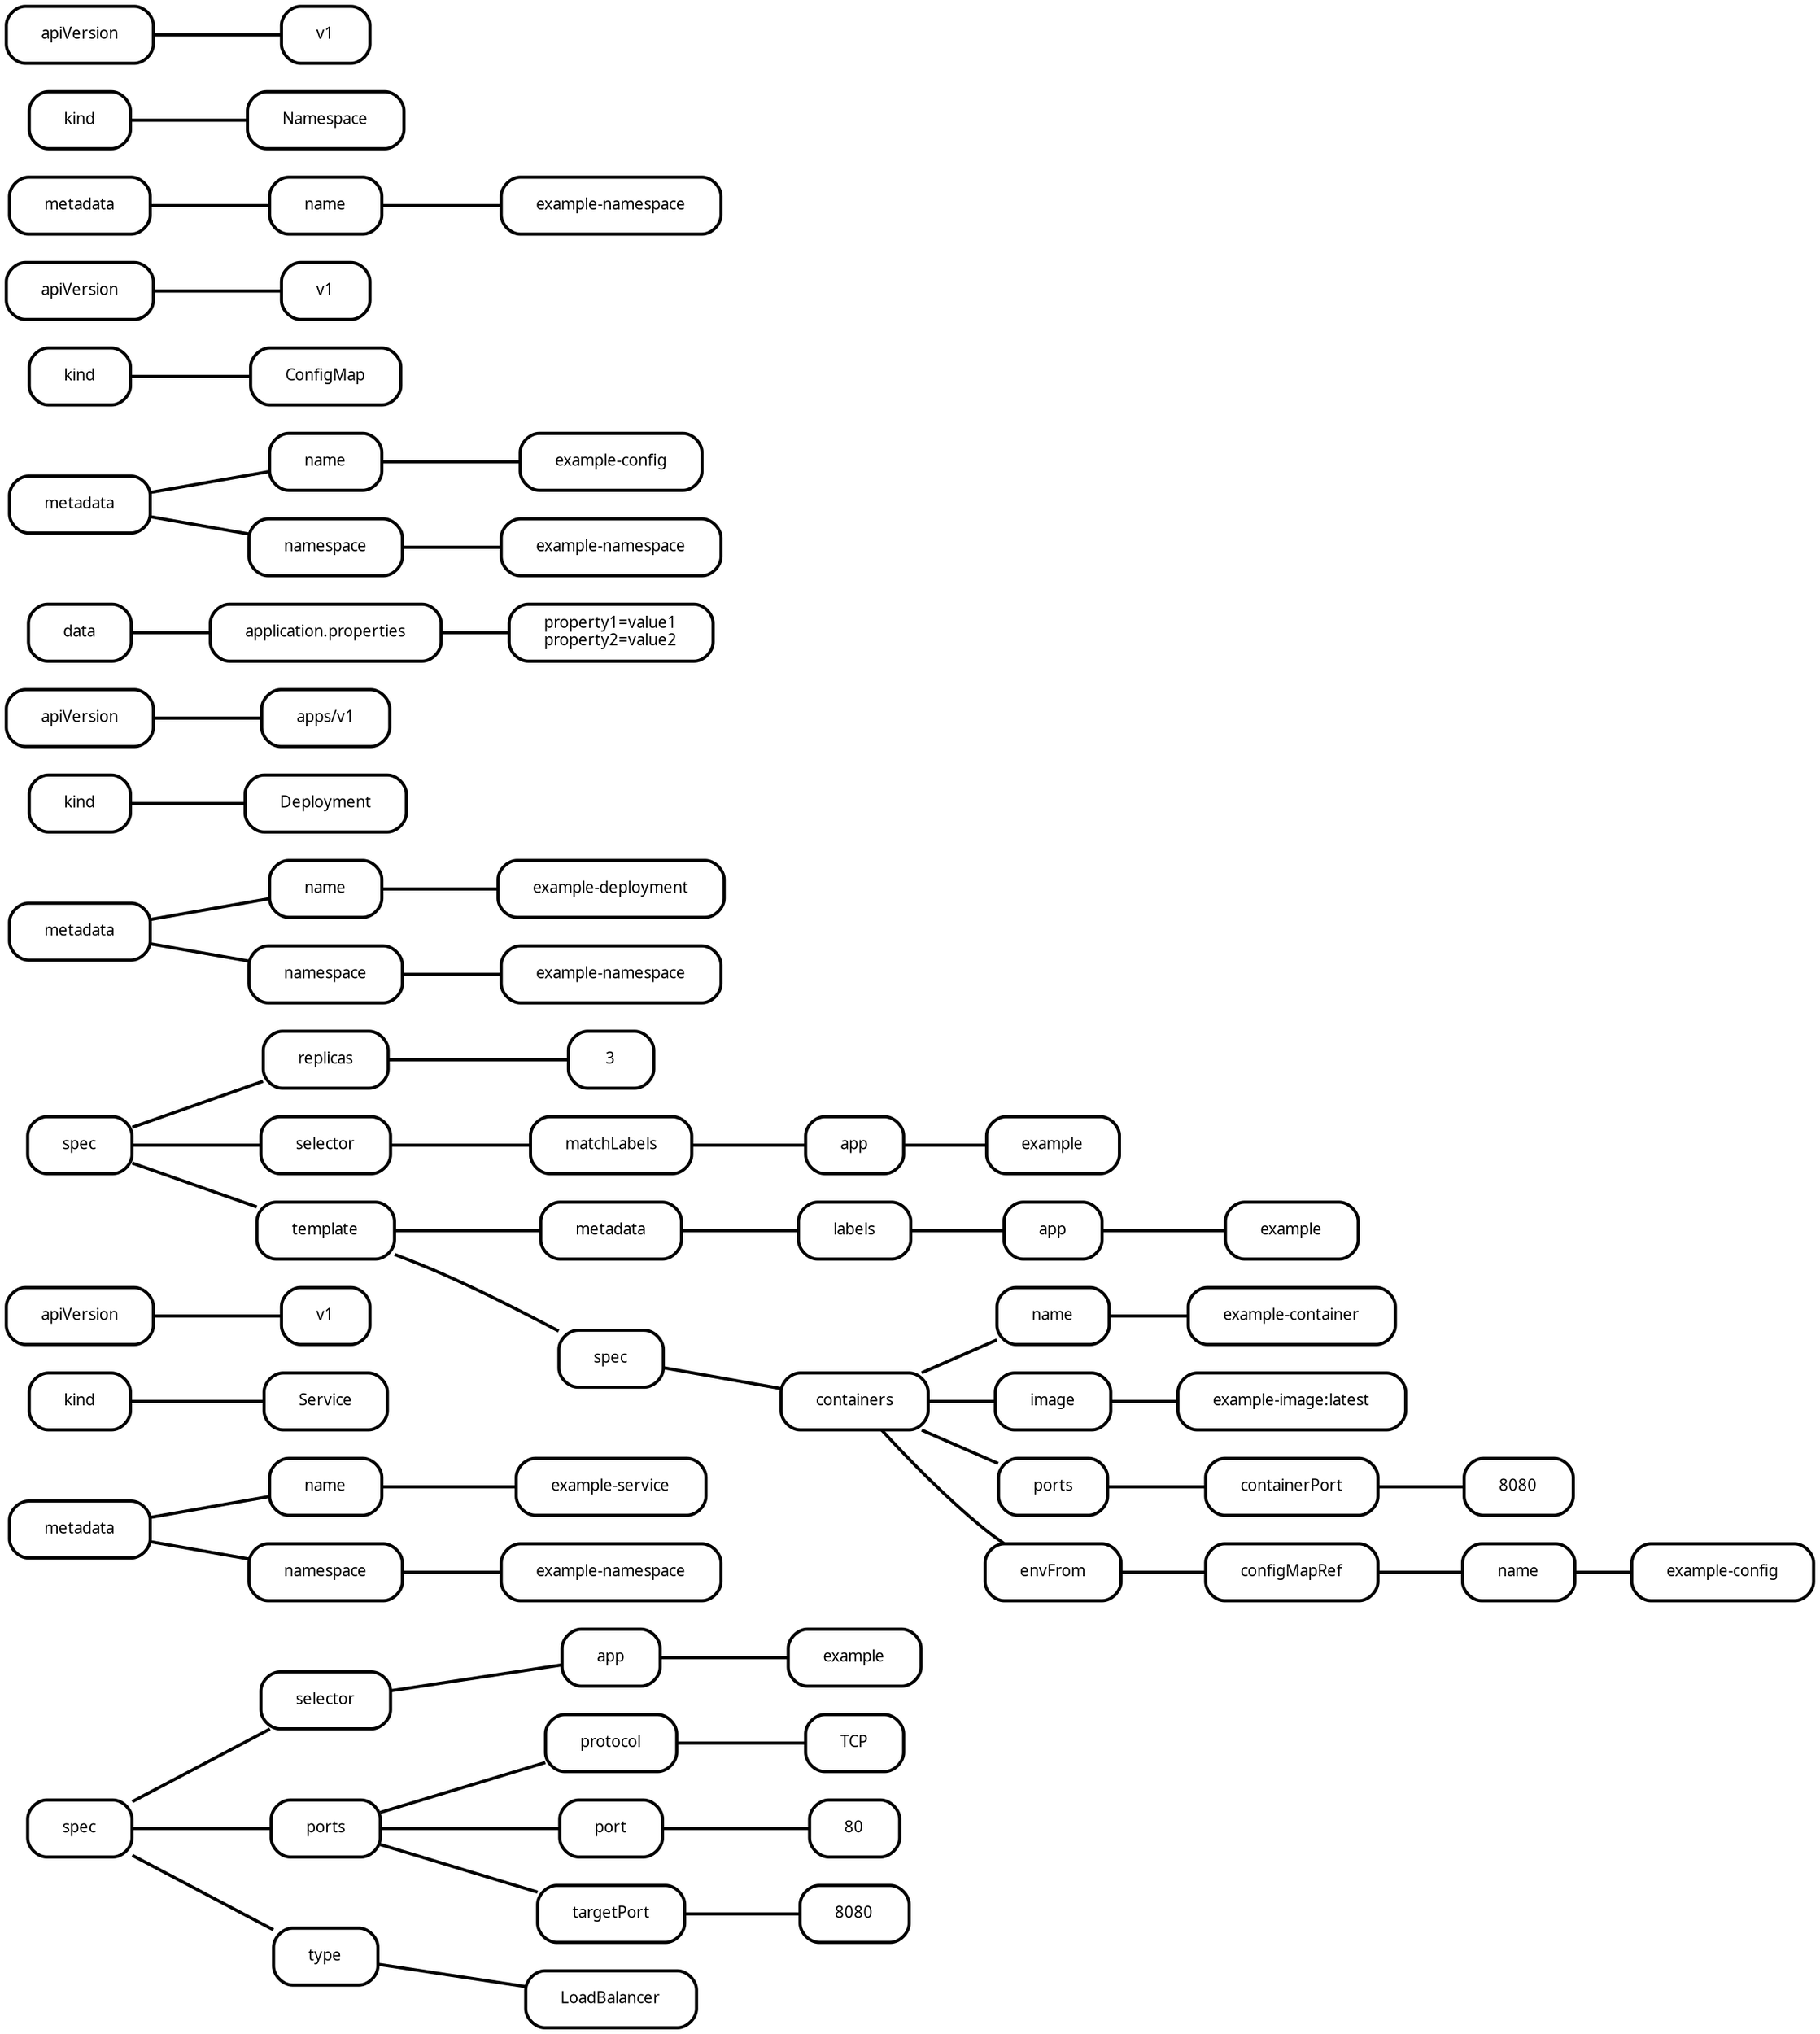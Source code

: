 digraph  {
rankdir=LR;
"0__spec" [fillcolor="#fafafa", fontname="Fira Mono", fontsize=10, label=spec, margin="0.3,0.1", penwidth="2.0", shape=rounded, style=rounded];
"0__metadata" [fillcolor="#fafafa", fontname="Fira Mono", fontsize=10, label=metadata, margin="0.3,0.1", penwidth="2.0", shape=rounded, style=rounded];
"0__kind" [fillcolor="#fafafa", fontname="Fira Mono", fontsize=10, label=kind, margin="0.3,0.1", penwidth="2.0", shape=rounded, style=rounded];
"0__kind__Service" [fillcolor="#fafafa", fontname="Fira Mono", fontsize=10, label=Service, margin="0.3,0.1", penwidth="2.0", shape=rounded, style=rounded];
"0__apiVersion" [fillcolor="#fafafa", fontname="Fira Mono", fontsize=10, label=apiVersion, margin="0.3,0.1", penwidth="2.0", shape=rounded, style=rounded];
"0__apiVersion__v1" [fillcolor="#fafafa", fontname="Fira Mono", fontsize=10, label=v1, margin="0.3,0.1", penwidth="2.0", shape=rounded, style=rounded];
"0__spec__selector" [fillcolor="#fafafa", fontname="Fira Mono", fontsize=10, label=selector, margin="0.3,0.1", penwidth="2.0", shape=rounded, style=rounded];
"0__spec__ports" [fillcolor="#fafafa", fontname="Fira Mono", fontsize=10, label=ports, margin="0.3,0.1", penwidth="2.0", shape=rounded, style=rounded];
"0__spec__type" [fillcolor="#fafafa", fontname="Fira Mono", fontsize=10, label=type, margin="0.3,0.1", penwidth="2.0", shape=rounded, style=rounded];
"0__spec__type__LoadBalancer" [fillcolor="#fafafa", fontname="Fira Mono", fontsize=10, label=LoadBalancer, margin="0.3,0.1", penwidth="2.0", shape=rounded, style=rounded];
"0__metadata__name" [fillcolor="#fafafa", fontname="Fira Mono", fontsize=10, label=name, margin="0.3,0.1", penwidth="2.0", shape=rounded, style=rounded];
"0__metadata__name__example-service" [fillcolor="#fafafa", fontname="Fira Mono", fontsize=10, label="example-service", margin="0.3,0.1", penwidth="2.0", shape=rounded, style=rounded];
"0__metadata__namespace" [fillcolor="#fafafa", fontname="Fira Mono", fontsize=10, label=namespace, margin="0.3,0.1", penwidth="2.0", shape=rounded, style=rounded];
"0__metadata__namespace__example-namespace" [fillcolor="#fafafa", fontname="Fira Mono", fontsize=10, label="example-namespace", margin="0.3,0.1", penwidth="2.0", shape=rounded, style=rounded];
"0__spec__selector__app" [fillcolor="#fafafa", fontname="Fira Mono", fontsize=10, label=app, margin="0.3,0.1", penwidth="2.0", shape=rounded, style=rounded];
"0__spec__selector__app__example" [fillcolor="#fafafa", fontname="Fira Mono", fontsize=10, label=example, margin="0.3,0.1", penwidth="2.0", shape=rounded, style=rounded];
"0__spec__ports__protocol" [fillcolor="#fafafa", fontname="Fira Mono", fontsize=10, label=protocol, margin="0.3,0.1", penwidth="2.0", shape=rounded, style=rounded];
"0__spec__ports__protocol__TCP" [fillcolor="#fafafa", fontname="Fira Mono", fontsize=10, label=TCP, margin="0.3,0.1", penwidth="2.0", shape=rounded, style=rounded];
"0__spec__ports__port" [fillcolor="#fafafa", fontname="Fira Mono", fontsize=10, label=port, margin="0.3,0.1", penwidth="2.0", shape=rounded, style=rounded];
"0__spec__ports__port__80" [fillcolor="#fafafa", fontname="Fira Mono", fontsize=10, label=80, margin="0.3,0.1", penwidth="2.0", shape=rounded, style=rounded];
"0__spec__ports__targetPort" [fillcolor="#fafafa", fontname="Fira Mono", fontsize=10, label=targetPort, margin="0.3,0.1", penwidth="2.0", shape=rounded, style=rounded];
"0__spec__ports__targetPort__8080" [fillcolor="#fafafa", fontname="Fira Mono", fontsize=10, label=8080, margin="0.3,0.1", penwidth="2.0", shape=rounded, style=rounded];
"1__spec" [fillcolor="#fafafa", fontname="Fira Mono", fontsize=10, label=spec, margin="0.3,0.1", penwidth="2.0", shape=rounded, style=rounded];
"1__metadata" [fillcolor="#fafafa", fontname="Fira Mono", fontsize=10, label=metadata, margin="0.3,0.1", penwidth="2.0", shape=rounded, style=rounded];
"1__kind" [fillcolor="#fafafa", fontname="Fira Mono", fontsize=10, label=kind, margin="0.3,0.1", penwidth="2.0", shape=rounded, style=rounded];
"1__kind__Deployment" [fillcolor="#fafafa", fontname="Fira Mono", fontsize=10, label=Deployment, margin="0.3,0.1", penwidth="2.0", shape=rounded, style=rounded];
"1__apiVersion" [fillcolor="#fafafa", fontname="Fira Mono", fontsize=10, label=apiVersion, margin="0.3,0.1", penwidth="2.0", shape=rounded, style=rounded];
"1__apiVersion__apps/v1" [fillcolor="#fafafa", fontname="Fira Mono", fontsize=10, label="apps/v1", margin="0.3,0.1", penwidth="2.0", shape=rounded, style=rounded];
"1__spec__replicas" [fillcolor="#fafafa", fontname="Fira Mono", fontsize=10, label=replicas, margin="0.3,0.1", penwidth="2.0", shape=rounded, style=rounded];
"1__spec__replicas__3" [fillcolor="#fafafa", fontname="Fira Mono", fontsize=10, label=3, margin="0.3,0.1", penwidth="2.0", shape=rounded, style=rounded];
"1__spec__selector" [fillcolor="#fafafa", fontname="Fira Mono", fontsize=10, label=selector, margin="0.3,0.1", penwidth="2.0", shape=rounded, style=rounded];
"1__spec__template" [fillcolor="#fafafa", fontname="Fira Mono", fontsize=10, label=template, margin="0.3,0.1", penwidth="2.0", shape=rounded, style=rounded];
"1__metadata__name" [fillcolor="#fafafa", fontname="Fira Mono", fontsize=10, label=name, margin="0.3,0.1", penwidth="2.0", shape=rounded, style=rounded];
"1__metadata__name__example-deployment" [fillcolor="#fafafa", fontname="Fira Mono", fontsize=10, label="example-deployment", margin="0.3,0.1", penwidth="2.0", shape=rounded, style=rounded];
"1__metadata__namespace" [fillcolor="#fafafa", fontname="Fira Mono", fontsize=10, label=namespace, margin="0.3,0.1", penwidth="2.0", shape=rounded, style=rounded];
"1__metadata__namespace__example-namespace" [fillcolor="#fafafa", fontname="Fira Mono", fontsize=10, label="example-namespace", margin="0.3,0.1", penwidth="2.0", shape=rounded, style=rounded];
"1__spec__selector__matchLabels" [fillcolor="#fafafa", fontname="Fira Mono", fontsize=10, label=matchLabels, margin="0.3,0.1", penwidth="2.0", shape=rounded, style=rounded];
"1__spec__template__metadata" [fillcolor="#fafafa", fontname="Fira Mono", fontsize=10, label=metadata, margin="0.3,0.1", penwidth="2.0", shape=rounded, style=rounded];
"1__spec__template__spec" [fillcolor="#fafafa", fontname="Fira Mono", fontsize=10, label=spec, margin="0.3,0.1", penwidth="2.0", shape=rounded, style=rounded];
"1__spec__selector__matchLabels__app" [fillcolor="#fafafa", fontname="Fira Mono", fontsize=10, label=app, margin="0.3,0.1", penwidth="2.0", shape=rounded, style=rounded];
"1__spec__selector__matchLabels__app__example" [fillcolor="#fafafa", fontname="Fira Mono", fontsize=10, label=example, margin="0.3,0.1", penwidth="2.0", shape=rounded, style=rounded];
"1__spec__template__metadata__labels" [fillcolor="#fafafa", fontname="Fira Mono", fontsize=10, label=labels, margin="0.3,0.1", penwidth="2.0", shape=rounded, style=rounded];
"1__spec__template__spec__containers" [fillcolor="#fafafa", fontname="Fira Mono", fontsize=10, label=containers, margin="0.3,0.1", penwidth="2.0", shape=rounded, style=rounded];
"1__spec__template__metadata__labels__app" [fillcolor="#fafafa", fontname="Fira Mono", fontsize=10, label=app, margin="0.3,0.1", penwidth="2.0", shape=rounded, style=rounded];
"1__spec__template__metadata__labels__app__example" [fillcolor="#fafafa", fontname="Fira Mono", fontsize=10, label=example, margin="0.3,0.1", penwidth="2.0", shape=rounded, style=rounded];
"1__spec__template__spec__containers__name" [fillcolor="#fafafa", fontname="Fira Mono", fontsize=10, label=name, margin="0.3,0.1", penwidth="2.0", shape=rounded, style=rounded];
"1__spec__template__spec__containers__name__example-container" [fillcolor="#fafafa", fontname="Fira Mono", fontsize=10, label="example-container", margin="0.3,0.1", penwidth="2.0", shape=rounded, style=rounded];
"1__spec__template__spec__containers__image" [fillcolor="#fafafa", fontname="Fira Mono", fontsize=10, label=image, margin="0.3,0.1", penwidth="2.0", shape=rounded, style=rounded];
"1__spec__template__spec__containers__image__example-image---latest" [fillcolor="#fafafa", fontname="Fira Mono", fontsize=10, label="example-image:latest", margin="0.3,0.1", penwidth="2.0", shape=rounded, style=rounded];
"1__spec__template__spec__containers__ports" [fillcolor="#fafafa", fontname="Fira Mono", fontsize=10, label=ports, margin="0.3,0.1", penwidth="2.0", shape=rounded, style=rounded];
"1__spec__template__spec__containers__envFrom" [fillcolor="#fafafa", fontname="Fira Mono", fontsize=10, label=envFrom, margin="0.3,0.1", penwidth="2.0", shape=rounded, style=rounded];
"1__spec__template__spec__containers__ports__containerPort" [fillcolor="#fafafa", fontname="Fira Mono", fontsize=10, label=containerPort, margin="0.3,0.1", penwidth="2.0", shape=rounded, style=rounded];
"1__spec__template__spec__containers__ports__containerPort__8080" [fillcolor="#fafafa", fontname="Fira Mono", fontsize=10, label=8080, margin="0.3,0.1", penwidth="2.0", shape=rounded, style=rounded];
"1__spec__template__spec__containers__envFrom__configMapRef" [fillcolor="#fafafa", fontname="Fira Mono", fontsize=10, label=configMapRef, margin="0.3,0.1", penwidth="2.0", shape=rounded, style=rounded];
"1__spec__template__spec__containers__envFrom__configMapRef__name" [fillcolor="#fafafa", fontname="Fira Mono", fontsize=10, label=name, margin="0.3,0.1", penwidth="2.0", shape=rounded, style=rounded];
"1__spec__template__spec__containers__envFrom__configMapRef__name__example-config" [fillcolor="#fafafa", fontname="Fira Mono", fontsize=10, label="example-config", margin="0.3,0.1", penwidth="2.0", shape=rounded, style=rounded];
"2__data" [fillcolor="#fafafa", fontname="Fira Mono", fontsize=10, label=data, margin="0.3,0.1", penwidth="2.0", shape=rounded, style=rounded];
"2__metadata" [fillcolor="#fafafa", fontname="Fira Mono", fontsize=10, label=metadata, margin="0.3,0.1", penwidth="2.0", shape=rounded, style=rounded];
"2__kind" [fillcolor="#fafafa", fontname="Fira Mono", fontsize=10, label=kind, margin="0.3,0.1", penwidth="2.0", shape=rounded, style=rounded];
"2__kind__ConfigMap" [fillcolor="#fafafa", fontname="Fira Mono", fontsize=10, label=ConfigMap, margin="0.3,0.1", penwidth="2.0", shape=rounded, style=rounded];
"2__apiVersion" [fillcolor="#fafafa", fontname="Fira Mono", fontsize=10, label=apiVersion, margin="0.3,0.1", penwidth="2.0", shape=rounded, style=rounded];
"2__apiVersion__v1" [fillcolor="#fafafa", fontname="Fira Mono", fontsize=10, label=v1, margin="0.3,0.1", penwidth="2.0", shape=rounded, style=rounded];
"2__data__application.properties" [fillcolor="#fafafa", fontname="Fira Mono", fontsize=10, label="application.properties", margin="0.3,0.1", penwidth="2.0", shape=rounded, style=rounded];
"2__data__application.properties__property1=value1\nproperty2=value2\n" [fillcolor="#fafafa", fontname="Fira Mono", fontsize=10, label="property1=value1\nproperty2=value2\n", margin="0.3,0.1", penwidth="2.0", shape=rounded, style=rounded];
"2__metadata__name" [fillcolor="#fafafa", fontname="Fira Mono", fontsize=10, label=name, margin="0.3,0.1", penwidth="2.0", shape=rounded, style=rounded];
"2__metadata__name__example-config" [fillcolor="#fafafa", fontname="Fira Mono", fontsize=10, label="example-config", margin="0.3,0.1", penwidth="2.0", shape=rounded, style=rounded];
"2__metadata__namespace" [fillcolor="#fafafa", fontname="Fira Mono", fontsize=10, label=namespace, margin="0.3,0.1", penwidth="2.0", shape=rounded, style=rounded];
"2__metadata__namespace__example-namespace" [fillcolor="#fafafa", fontname="Fira Mono", fontsize=10, label="example-namespace", margin="0.3,0.1", penwidth="2.0", shape=rounded, style=rounded];
"3__metadata" [fillcolor="#fafafa", fontname="Fira Mono", fontsize=10, label=metadata, margin="0.3,0.1", penwidth="2.0", shape=rounded, style=rounded];
"3__kind" [fillcolor="#fafafa", fontname="Fira Mono", fontsize=10, label=kind, margin="0.3,0.1", penwidth="2.0", shape=rounded, style=rounded];
"3__kind__Namespace" [fillcolor="#fafafa", fontname="Fira Mono", fontsize=10, label=Namespace, margin="0.3,0.1", penwidth="2.0", shape=rounded, style=rounded];
"3__apiVersion" [fillcolor="#fafafa", fontname="Fira Mono", fontsize=10, label=apiVersion, margin="0.3,0.1", penwidth="2.0", shape=rounded, style=rounded];
"3__apiVersion__v1" [fillcolor="#fafafa", fontname="Fira Mono", fontsize=10, label=v1, margin="0.3,0.1", penwidth="2.0", shape=rounded, style=rounded];
"3__metadata__name" [fillcolor="#fafafa", fontname="Fira Mono", fontsize=10, label=name, margin="0.3,0.1", penwidth="2.0", shape=rounded, style=rounded];
"3__metadata__name__example-namespace" [fillcolor="#fafafa", fontname="Fira Mono", fontsize=10, label="example-namespace", margin="0.3,0.1", penwidth="2.0", shape=rounded, style=rounded];
"0__spec" -> "0__spec__selector"  [arrowhead=none, key=0, penwidth="2.0"];
"0__spec" -> "0__spec__ports"  [arrowhead=none, key=0, penwidth="2.0"];
"0__spec" -> "0__spec__type"  [arrowhead=none, key=0, penwidth="2.0"];
"0__metadata" -> "0__metadata__name"  [arrowhead=none, key=0, penwidth="2.0"];
"0__metadata" -> "0__metadata__namespace"  [arrowhead=none, key=0, penwidth="2.0"];
"0__kind" -> "0__kind__Service"  [arrowhead=none, key=0, penwidth="2.0"];
"0__apiVersion" -> "0__apiVersion__v1"  [arrowhead=none, key=0, penwidth="2.0"];
"0__spec__selector" -> "0__spec__selector__app"  [arrowhead=none, key=0, penwidth="2.0"];
"0__spec__ports" -> "0__spec__ports__protocol"  [arrowhead=none, key=0, penwidth="2.0"];
"0__spec__ports" -> "0__spec__ports__port"  [arrowhead=none, key=0, penwidth="2.0"];
"0__spec__ports" -> "0__spec__ports__targetPort"  [arrowhead=none, key=0, penwidth="2.0"];
"0__spec__type" -> "0__spec__type__LoadBalancer"  [arrowhead=none, key=0, penwidth="2.0"];
"0__metadata__name" -> "0__metadata__name__example-service"  [arrowhead=none, key=0, penwidth="2.0"];
"0__metadata__namespace" -> "0__metadata__namespace__example-namespace"  [arrowhead=none, key=0, penwidth="2.0"];
"0__spec__selector__app" -> "0__spec__selector__app__example"  [arrowhead=none, key=0, penwidth="2.0"];
"0__spec__ports__protocol" -> "0__spec__ports__protocol__TCP"  [arrowhead=none, key=0, penwidth="2.0"];
"0__spec__ports__port" -> "0__spec__ports__port__80"  [arrowhead=none, key=0, penwidth="2.0"];
"0__spec__ports__targetPort" -> "0__spec__ports__targetPort__8080"  [arrowhead=none, key=0, penwidth="2.0"];
"1__spec" -> "1__spec__replicas"  [arrowhead=none, key=0, penwidth="2.0"];
"1__spec" -> "1__spec__selector"  [arrowhead=none, key=0, penwidth="2.0"];
"1__spec" -> "1__spec__template"  [arrowhead=none, key=0, penwidth="2.0"];
"1__metadata" -> "1__metadata__name"  [arrowhead=none, key=0, penwidth="2.0"];
"1__metadata" -> "1__metadata__namespace"  [arrowhead=none, key=0, penwidth="2.0"];
"1__kind" -> "1__kind__Deployment"  [arrowhead=none, key=0, penwidth="2.0"];
"1__apiVersion" -> "1__apiVersion__apps/v1"  [arrowhead=none, key=0, penwidth="2.0"];
"1__spec__replicas" -> "1__spec__replicas__3"  [arrowhead=none, key=0, penwidth="2.0"];
"1__spec__selector" -> "1__spec__selector__matchLabels"  [arrowhead=none, key=0, penwidth="2.0"];
"1__spec__template" -> "1__spec__template__metadata"  [arrowhead=none, key=0, penwidth="2.0"];
"1__spec__template" -> "1__spec__template__spec"  [arrowhead=none, key=0, penwidth="2.0"];
"1__metadata__name" -> "1__metadata__name__example-deployment"  [arrowhead=none, key=0, penwidth="2.0"];
"1__metadata__namespace" -> "1__metadata__namespace__example-namespace"  [arrowhead=none, key=0, penwidth="2.0"];
"1__spec__selector__matchLabels" -> "1__spec__selector__matchLabels__app"  [arrowhead=none, key=0, penwidth="2.0"];
"1__spec__template__metadata" -> "1__spec__template__metadata__labels"  [arrowhead=none, key=0, penwidth="2.0"];
"1__spec__template__spec" -> "1__spec__template__spec__containers"  [arrowhead=none, key=0, penwidth="2.0"];
"1__spec__selector__matchLabels__app" -> "1__spec__selector__matchLabels__app__example"  [arrowhead=none, key=0, penwidth="2.0"];
"1__spec__template__metadata__labels" -> "1__spec__template__metadata__labels__app"  [arrowhead=none, key=0, penwidth="2.0"];
"1__spec__template__spec__containers" -> "1__spec__template__spec__containers__name"  [arrowhead=none, key=0, penwidth="2.0"];
"1__spec__template__spec__containers" -> "1__spec__template__spec__containers__image"  [arrowhead=none, key=0, penwidth="2.0"];
"1__spec__template__spec__containers" -> "1__spec__template__spec__containers__ports"  [arrowhead=none, key=0, penwidth="2.0"];
"1__spec__template__spec__containers" -> "1__spec__template__spec__containers__envFrom"  [arrowhead=none, key=0, penwidth="2.0"];
"1__spec__template__metadata__labels__app" -> "1__spec__template__metadata__labels__app__example"  [arrowhead=none, key=0, penwidth="2.0"];
"1__spec__template__spec__containers__name" -> "1__spec__template__spec__containers__name__example-container"  [arrowhead=none, key=0, penwidth="2.0"];
"1__spec__template__spec__containers__image" -> "1__spec__template__spec__containers__image__example-image---latest"  [arrowhead=none, key=0, penwidth="2.0"];
"1__spec__template__spec__containers__ports" -> "1__spec__template__spec__containers__ports__containerPort"  [arrowhead=none, key=0, penwidth="2.0"];
"1__spec__template__spec__containers__envFrom" -> "1__spec__template__spec__containers__envFrom__configMapRef"  [arrowhead=none, key=0, penwidth="2.0"];
"1__spec__template__spec__containers__ports__containerPort" -> "1__spec__template__spec__containers__ports__containerPort__8080"  [arrowhead=none, key=0, penwidth="2.0"];
"1__spec__template__spec__containers__envFrom__configMapRef" -> "1__spec__template__spec__containers__envFrom__configMapRef__name"  [arrowhead=none, key=0, penwidth="2.0"];
"1__spec__template__spec__containers__envFrom__configMapRef__name" -> "1__spec__template__spec__containers__envFrom__configMapRef__name__example-config"  [arrowhead=none, key=0, penwidth="2.0"];
"2__data" -> "2__data__application.properties"  [arrowhead=none, key=0, penwidth="2.0"];
"2__metadata" -> "2__metadata__name"  [arrowhead=none, key=0, penwidth="2.0"];
"2__metadata" -> "2__metadata__namespace"  [arrowhead=none, key=0, penwidth="2.0"];
"2__kind" -> "2__kind__ConfigMap"  [arrowhead=none, key=0, penwidth="2.0"];
"2__apiVersion" -> "2__apiVersion__v1"  [arrowhead=none, key=0, penwidth="2.0"];
"2__data__application.properties" -> "2__data__application.properties__property1=value1\nproperty2=value2\n"  [arrowhead=none, key=0, penwidth="2.0"];
"2__metadata__name" -> "2__metadata__name__example-config"  [arrowhead=none, key=0, penwidth="2.0"];
"2__metadata__namespace" -> "2__metadata__namespace__example-namespace"  [arrowhead=none, key=0, penwidth="2.0"];
"3__metadata" -> "3__metadata__name"  [arrowhead=none, key=0, penwidth="2.0"];
"3__kind" -> "3__kind__Namespace"  [arrowhead=none, key=0, penwidth="2.0"];
"3__apiVersion" -> "3__apiVersion__v1"  [arrowhead=none, key=0, penwidth="2.0"];
"3__metadata__name" -> "3__metadata__name__example-namespace"  [arrowhead=none, key=0, penwidth="2.0"];
}
